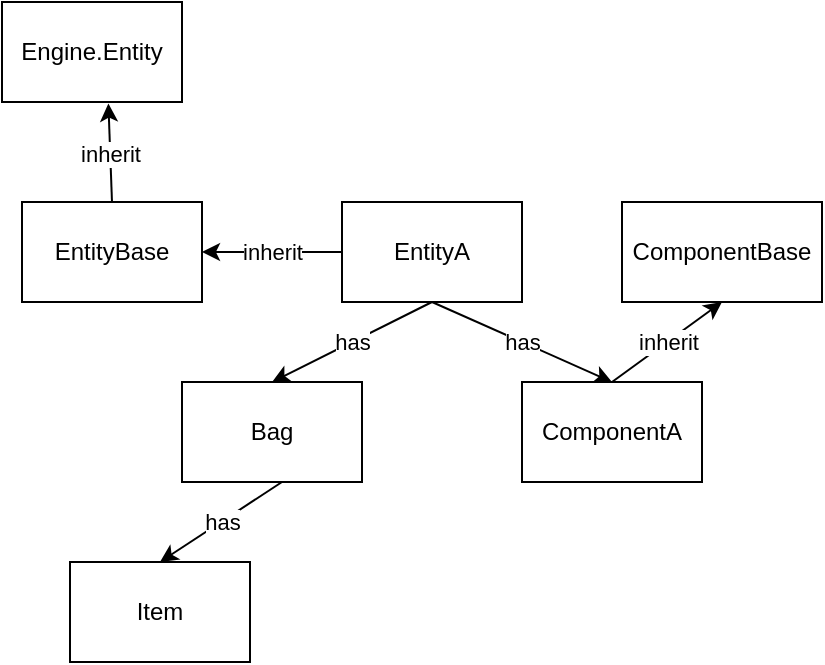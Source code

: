 <mxfile version="16.4.5" type="github">
  <diagram id="KMigzAAWAquemQAdgPbw" name="Page-1">
    <mxGraphModel dx="716" dy="402" grid="1" gridSize="10" guides="1" tooltips="1" connect="1" arrows="1" fold="1" page="1" pageScale="1" pageWidth="827" pageHeight="1169" math="0" shadow="0">
      <root>
        <mxCell id="0" />
        <mxCell id="1" parent="0" />
        <mxCell id="FxcjzrnwBut2OaRnLVhM-1" value="Engine.Entity" style="rounded=0;whiteSpace=wrap;html=1;" vertex="1" parent="1">
          <mxGeometry x="380" y="230" width="90" height="50" as="geometry" />
        </mxCell>
        <mxCell id="FxcjzrnwBut2OaRnLVhM-2" value="EntityBase" style="rounded=0;whiteSpace=wrap;html=1;" vertex="1" parent="1">
          <mxGeometry x="390" y="330" width="90" height="50" as="geometry" />
        </mxCell>
        <mxCell id="FxcjzrnwBut2OaRnLVhM-3" value="EntityA" style="rounded=0;whiteSpace=wrap;html=1;" vertex="1" parent="1">
          <mxGeometry x="550" y="330" width="90" height="50" as="geometry" />
        </mxCell>
        <mxCell id="FxcjzrnwBut2OaRnLVhM-9" value="Bag" style="rounded=0;whiteSpace=wrap;html=1;" vertex="1" parent="1">
          <mxGeometry x="470" y="420" width="90" height="50" as="geometry" />
        </mxCell>
        <mxCell id="FxcjzrnwBut2OaRnLVhM-10" value="Item" style="rounded=0;whiteSpace=wrap;html=1;" vertex="1" parent="1">
          <mxGeometry x="414" y="510" width="90" height="50" as="geometry" />
        </mxCell>
        <mxCell id="FxcjzrnwBut2OaRnLVhM-11" value="ComponentA" style="rounded=0;whiteSpace=wrap;html=1;" vertex="1" parent="1">
          <mxGeometry x="640" y="420" width="90" height="50" as="geometry" />
        </mxCell>
        <mxCell id="FxcjzrnwBut2OaRnLVhM-12" value="ComponentBase" style="rounded=0;whiteSpace=wrap;html=1;" vertex="1" parent="1">
          <mxGeometry x="690" y="330" width="100" height="50" as="geometry" />
        </mxCell>
        <mxCell id="FxcjzrnwBut2OaRnLVhM-13" value="" style="endArrow=classic;html=1;rounded=0;exitX=0.5;exitY=1;exitDx=0;exitDy=0;entryX=0.5;entryY=0;entryDx=0;entryDy=0;" edge="1" parent="1" source="FxcjzrnwBut2OaRnLVhM-3" target="FxcjzrnwBut2OaRnLVhM-9">
          <mxGeometry relative="1" as="geometry">
            <mxPoint x="560" y="440" as="sourcePoint" />
            <mxPoint x="720" y="440" as="targetPoint" />
          </mxGeometry>
        </mxCell>
        <mxCell id="FxcjzrnwBut2OaRnLVhM-14" value="has" style="edgeLabel;resizable=0;html=1;align=center;verticalAlign=middle;" connectable="0" vertex="1" parent="FxcjzrnwBut2OaRnLVhM-13">
          <mxGeometry relative="1" as="geometry" />
        </mxCell>
        <mxCell id="FxcjzrnwBut2OaRnLVhM-20" value="" style="endArrow=classic;html=1;rounded=0;exitX=0.5;exitY=0;exitDx=0;exitDy=0;entryX=0.5;entryY=0;entryDx=0;entryDy=0;" edge="1" parent="1" source="FxcjzrnwBut2OaRnLVhM-11">
          <mxGeometry relative="1" as="geometry">
            <mxPoint x="820" y="340.0" as="sourcePoint" />
            <mxPoint x="740" y="380.0" as="targetPoint" />
          </mxGeometry>
        </mxCell>
        <mxCell id="FxcjzrnwBut2OaRnLVhM-21" value="inherit" style="edgeLabel;resizable=0;html=1;align=center;verticalAlign=middle;" connectable="0" vertex="1" parent="FxcjzrnwBut2OaRnLVhM-20">
          <mxGeometry relative="1" as="geometry" />
        </mxCell>
        <mxCell id="FxcjzrnwBut2OaRnLVhM-23" value="" style="endArrow=classic;html=1;rounded=0;exitX=0.5;exitY=1;exitDx=0;exitDy=0;entryX=0.5;entryY=0;entryDx=0;entryDy=0;" edge="1" parent="1" source="FxcjzrnwBut2OaRnLVhM-3" target="FxcjzrnwBut2OaRnLVhM-11">
          <mxGeometry relative="1" as="geometry">
            <mxPoint x="630" y="530.0" as="sourcePoint" />
            <mxPoint x="550" y="570.0" as="targetPoint" />
          </mxGeometry>
        </mxCell>
        <mxCell id="FxcjzrnwBut2OaRnLVhM-24" value="has" style="edgeLabel;resizable=0;html=1;align=center;verticalAlign=middle;" connectable="0" vertex="1" parent="FxcjzrnwBut2OaRnLVhM-23">
          <mxGeometry relative="1" as="geometry" />
        </mxCell>
        <mxCell id="FxcjzrnwBut2OaRnLVhM-26" value="" style="endArrow=classic;html=1;rounded=0;exitX=0.5;exitY=1;exitDx=0;exitDy=0;entryX=0.5;entryY=0;entryDx=0;entryDy=0;" edge="1" parent="1" target="FxcjzrnwBut2OaRnLVhM-10">
          <mxGeometry relative="1" as="geometry">
            <mxPoint x="520" y="470.0" as="sourcePoint" />
            <mxPoint x="440" y="510.0" as="targetPoint" />
          </mxGeometry>
        </mxCell>
        <mxCell id="FxcjzrnwBut2OaRnLVhM-27" value="has" style="edgeLabel;resizable=0;html=1;align=center;verticalAlign=middle;" connectable="0" vertex="1" parent="FxcjzrnwBut2OaRnLVhM-26">
          <mxGeometry relative="1" as="geometry" />
        </mxCell>
        <mxCell id="FxcjzrnwBut2OaRnLVhM-29" value="" style="endArrow=classic;html=1;rounded=0;exitX=0.5;exitY=0;exitDx=0;exitDy=0;entryX=0.591;entryY=1.016;entryDx=0;entryDy=0;entryPerimeter=0;" edge="1" parent="1" source="FxcjzrnwBut2OaRnLVhM-2" target="FxcjzrnwBut2OaRnLVhM-1">
          <mxGeometry relative="1" as="geometry">
            <mxPoint x="695" y="430.0" as="sourcePoint" />
            <mxPoint x="750" y="390.0" as="targetPoint" />
          </mxGeometry>
        </mxCell>
        <mxCell id="FxcjzrnwBut2OaRnLVhM-30" value="inherit" style="edgeLabel;resizable=0;html=1;align=center;verticalAlign=middle;" connectable="0" vertex="1" parent="FxcjzrnwBut2OaRnLVhM-29">
          <mxGeometry relative="1" as="geometry" />
        </mxCell>
        <mxCell id="FxcjzrnwBut2OaRnLVhM-31" value="" style="endArrow=classic;html=1;rounded=0;exitX=0;exitY=0.5;exitDx=0;exitDy=0;entryX=1;entryY=0.5;entryDx=0;entryDy=0;" edge="1" parent="1" source="FxcjzrnwBut2OaRnLVhM-3" target="FxcjzrnwBut2OaRnLVhM-2">
          <mxGeometry relative="1" as="geometry">
            <mxPoint x="705" y="440.0" as="sourcePoint" />
            <mxPoint x="760" y="400.0" as="targetPoint" />
          </mxGeometry>
        </mxCell>
        <mxCell id="FxcjzrnwBut2OaRnLVhM-32" value="inherit" style="edgeLabel;resizable=0;html=1;align=center;verticalAlign=middle;" connectable="0" vertex="1" parent="FxcjzrnwBut2OaRnLVhM-31">
          <mxGeometry relative="1" as="geometry" />
        </mxCell>
      </root>
    </mxGraphModel>
  </diagram>
</mxfile>

